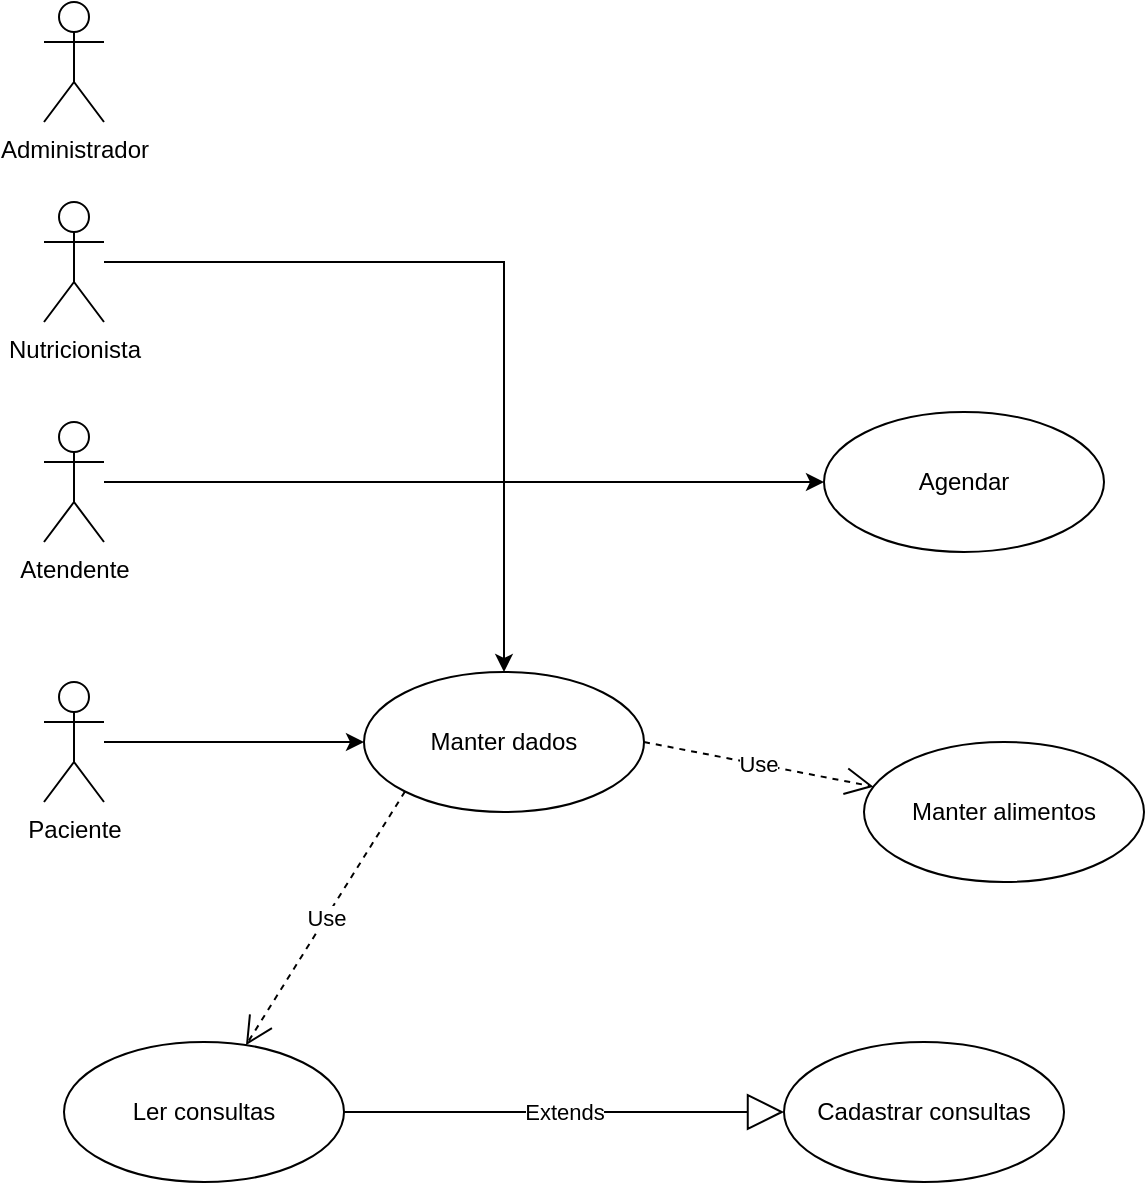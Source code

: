 <mxfile version="13.7.5" type="github">
  <diagram id="C5RBs43oDa-KdzZeNtuy" name="Page-1">
    <mxGraphModel dx="868" dy="462" grid="1" gridSize="10" guides="1" tooltips="1" connect="1" arrows="1" fold="1" page="1" pageScale="1" pageWidth="827" pageHeight="1169" math="0" shadow="0">
      <root>
        <mxCell id="WIyWlLk6GJQsqaUBKTNV-0" />
        <mxCell id="WIyWlLk6GJQsqaUBKTNV-1" parent="WIyWlLk6GJQsqaUBKTNV-0" />
        <mxCell id="_za1WFgPB-2L5A8JAV1J-0" value="Administrador" style="shape=umlActor;verticalLabelPosition=bottom;verticalAlign=top;html=1;" vertex="1" parent="WIyWlLk6GJQsqaUBKTNV-1">
          <mxGeometry x="120" y="30" width="30" height="60" as="geometry" />
        </mxCell>
        <mxCell id="_za1WFgPB-2L5A8JAV1J-8" style="edgeStyle=orthogonalEdgeStyle;rounded=0;orthogonalLoop=1;jettySize=auto;html=1;entryX=0;entryY=0.5;entryDx=0;entryDy=0;" edge="1" parent="WIyWlLk6GJQsqaUBKTNV-1" source="_za1WFgPB-2L5A8JAV1J-1" target="_za1WFgPB-2L5A8JAV1J-5">
          <mxGeometry relative="1" as="geometry" />
        </mxCell>
        <mxCell id="_za1WFgPB-2L5A8JAV1J-1" value="Atendente" style="shape=umlActor;verticalLabelPosition=bottom;verticalAlign=top;html=1;" vertex="1" parent="WIyWlLk6GJQsqaUBKTNV-1">
          <mxGeometry x="120" y="240" width="30" height="60" as="geometry" />
        </mxCell>
        <mxCell id="_za1WFgPB-2L5A8JAV1J-9" style="edgeStyle=orthogonalEdgeStyle;rounded=0;orthogonalLoop=1;jettySize=auto;html=1;entryX=0.5;entryY=0;entryDx=0;entryDy=0;" edge="1" parent="WIyWlLk6GJQsqaUBKTNV-1" source="_za1WFgPB-2L5A8JAV1J-2" target="_za1WFgPB-2L5A8JAV1J-4">
          <mxGeometry relative="1" as="geometry" />
        </mxCell>
        <mxCell id="_za1WFgPB-2L5A8JAV1J-2" value="Nutricionista" style="shape=umlActor;verticalLabelPosition=bottom;verticalAlign=top;html=1;" vertex="1" parent="WIyWlLk6GJQsqaUBKTNV-1">
          <mxGeometry x="120" y="130" width="30" height="60" as="geometry" />
        </mxCell>
        <mxCell id="_za1WFgPB-2L5A8JAV1J-10" style="edgeStyle=orthogonalEdgeStyle;rounded=0;orthogonalLoop=1;jettySize=auto;html=1;entryX=0;entryY=0.5;entryDx=0;entryDy=0;" edge="1" parent="WIyWlLk6GJQsqaUBKTNV-1" source="_za1WFgPB-2L5A8JAV1J-3" target="_za1WFgPB-2L5A8JAV1J-4">
          <mxGeometry relative="1" as="geometry" />
        </mxCell>
        <mxCell id="_za1WFgPB-2L5A8JAV1J-3" value="Paciente" style="shape=umlActor;verticalLabelPosition=bottom;verticalAlign=top;html=1;" vertex="1" parent="WIyWlLk6GJQsqaUBKTNV-1">
          <mxGeometry x="120" y="370" width="30" height="60" as="geometry" />
        </mxCell>
        <mxCell id="_za1WFgPB-2L5A8JAV1J-4" value="Manter dados" style="ellipse;whiteSpace=wrap;html=1;" vertex="1" parent="WIyWlLk6GJQsqaUBKTNV-1">
          <mxGeometry x="280" y="365" width="140" height="70" as="geometry" />
        </mxCell>
        <mxCell id="_za1WFgPB-2L5A8JAV1J-5" value="Agendar" style="ellipse;whiteSpace=wrap;html=1;" vertex="1" parent="WIyWlLk6GJQsqaUBKTNV-1">
          <mxGeometry x="510" y="235" width="140" height="70" as="geometry" />
        </mxCell>
        <mxCell id="_za1WFgPB-2L5A8JAV1J-6" value="Ler consultas" style="ellipse;whiteSpace=wrap;html=1;" vertex="1" parent="WIyWlLk6GJQsqaUBKTNV-1">
          <mxGeometry x="130" y="550" width="140" height="70" as="geometry" />
        </mxCell>
        <mxCell id="_za1WFgPB-2L5A8JAV1J-11" value="Manter alimentos" style="ellipse;whiteSpace=wrap;html=1;" vertex="1" parent="WIyWlLk6GJQsqaUBKTNV-1">
          <mxGeometry x="530" y="400" width="140" height="70" as="geometry" />
        </mxCell>
        <mxCell id="_za1WFgPB-2L5A8JAV1J-12" value="Use" style="endArrow=open;endSize=12;dashed=1;html=1;exitX=1;exitY=0.5;exitDx=0;exitDy=0;" edge="1" parent="WIyWlLk6GJQsqaUBKTNV-1" source="_za1WFgPB-2L5A8JAV1J-4" target="_za1WFgPB-2L5A8JAV1J-11">
          <mxGeometry width="160" relative="1" as="geometry">
            <mxPoint x="330" y="450" as="sourcePoint" />
            <mxPoint x="490" y="450" as="targetPoint" />
          </mxGeometry>
        </mxCell>
        <mxCell id="_za1WFgPB-2L5A8JAV1J-13" value="Cadastrar consultas" style="ellipse;whiteSpace=wrap;html=1;" vertex="1" parent="WIyWlLk6GJQsqaUBKTNV-1">
          <mxGeometry x="490" y="550" width="140" height="70" as="geometry" />
        </mxCell>
        <mxCell id="_za1WFgPB-2L5A8JAV1J-16" value="Extends" style="endArrow=block;endSize=16;endFill=0;html=1;exitX=1;exitY=0.5;exitDx=0;exitDy=0;" edge="1" parent="WIyWlLk6GJQsqaUBKTNV-1" source="_za1WFgPB-2L5A8JAV1J-6" target="_za1WFgPB-2L5A8JAV1J-13">
          <mxGeometry width="160" relative="1" as="geometry">
            <mxPoint x="330" y="450" as="sourcePoint" />
            <mxPoint x="490" y="450" as="targetPoint" />
          </mxGeometry>
        </mxCell>
        <mxCell id="_za1WFgPB-2L5A8JAV1J-17" value="Use" style="endArrow=open;endSize=12;dashed=1;html=1;exitX=0;exitY=1;exitDx=0;exitDy=0;" edge="1" parent="WIyWlLk6GJQsqaUBKTNV-1" source="_za1WFgPB-2L5A8JAV1J-4" target="_za1WFgPB-2L5A8JAV1J-6">
          <mxGeometry width="160" relative="1" as="geometry">
            <mxPoint x="330" y="450" as="sourcePoint" />
            <mxPoint x="490" y="450" as="targetPoint" />
          </mxGeometry>
        </mxCell>
      </root>
    </mxGraphModel>
  </diagram>
</mxfile>
